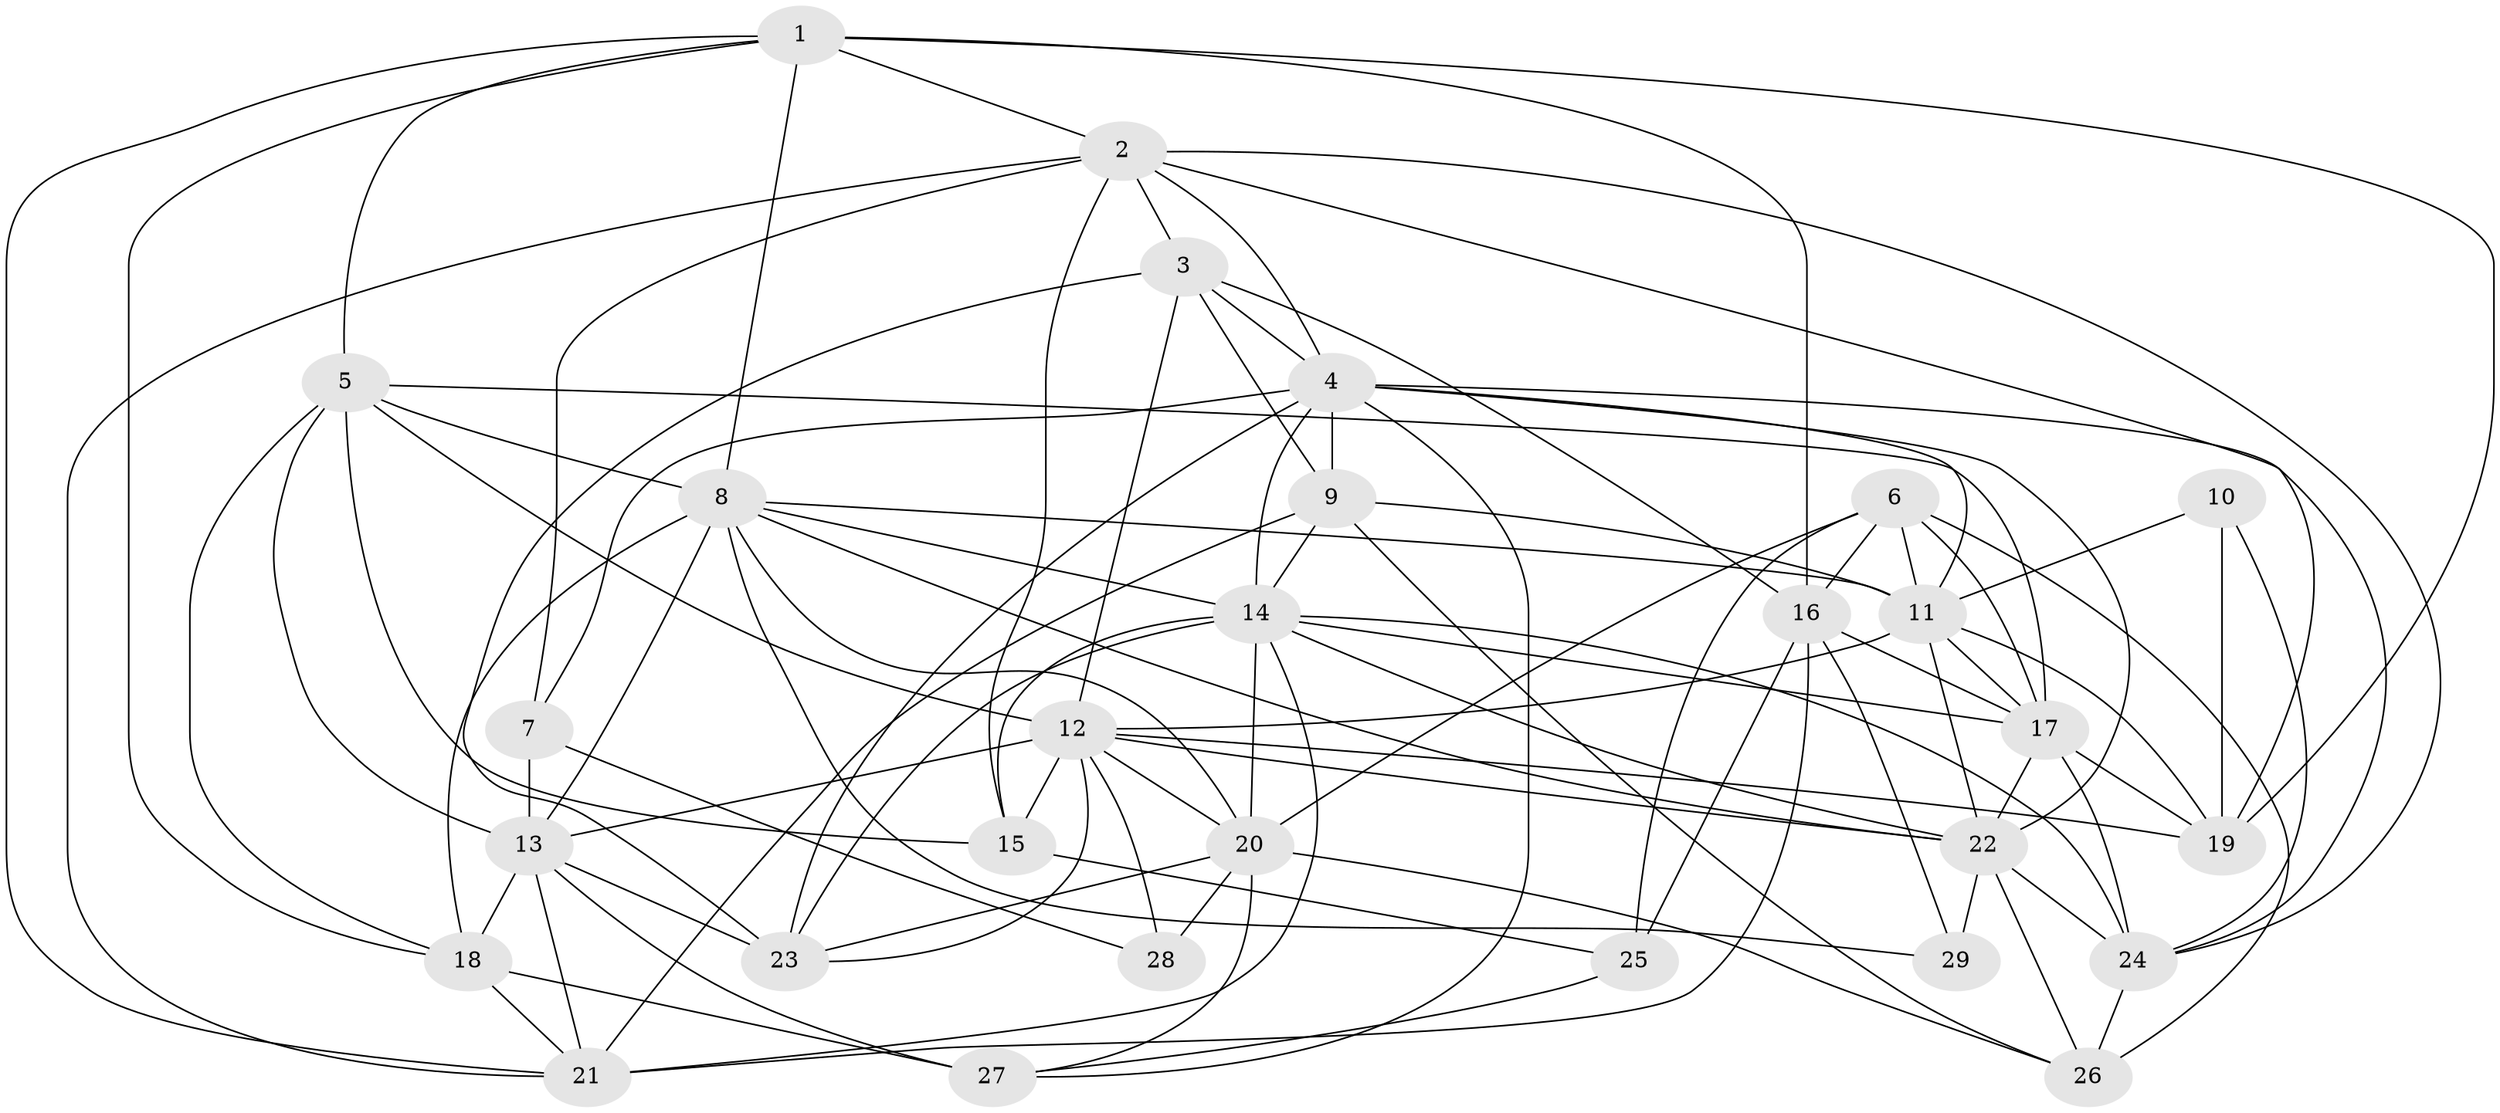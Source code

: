 // original degree distribution, {4: 1.0}
// Generated by graph-tools (version 1.1) at 2025/54/03/04/25 22:54:03]
// undirected, 29 vertices, 96 edges
graph export_dot {
  node [color=gray90,style=filled];
  1;
  2;
  3;
  4;
  5;
  6;
  7;
  8;
  9;
  10;
  11;
  12;
  13;
  14;
  15;
  16;
  17;
  18;
  19;
  20;
  21;
  22;
  23;
  24;
  25;
  26;
  27;
  28;
  29;
  1 -- 2 [weight=1.0];
  1 -- 5 [weight=1.0];
  1 -- 8 [weight=1.0];
  1 -- 16 [weight=2.0];
  1 -- 18 [weight=1.0];
  1 -- 19 [weight=1.0];
  1 -- 21 [weight=1.0];
  2 -- 3 [weight=3.0];
  2 -- 4 [weight=1.0];
  2 -- 7 [weight=2.0];
  2 -- 15 [weight=2.0];
  2 -- 19 [weight=1.0];
  2 -- 21 [weight=1.0];
  2 -- 24 [weight=1.0];
  3 -- 4 [weight=1.0];
  3 -- 9 [weight=2.0];
  3 -- 12 [weight=1.0];
  3 -- 16 [weight=2.0];
  3 -- 23 [weight=1.0];
  4 -- 7 [weight=1.0];
  4 -- 9 [weight=2.0];
  4 -- 11 [weight=1.0];
  4 -- 14 [weight=1.0];
  4 -- 22 [weight=2.0];
  4 -- 23 [weight=1.0];
  4 -- 24 [weight=1.0];
  4 -- 27 [weight=1.0];
  5 -- 8 [weight=2.0];
  5 -- 12 [weight=1.0];
  5 -- 13 [weight=1.0];
  5 -- 15 [weight=1.0];
  5 -- 17 [weight=1.0];
  5 -- 18 [weight=1.0];
  6 -- 11 [weight=1.0];
  6 -- 16 [weight=2.0];
  6 -- 17 [weight=1.0];
  6 -- 20 [weight=2.0];
  6 -- 25 [weight=1.0];
  6 -- 26 [weight=1.0];
  7 -- 13 [weight=2.0];
  7 -- 28 [weight=1.0];
  8 -- 11 [weight=1.0];
  8 -- 13 [weight=1.0];
  8 -- 14 [weight=1.0];
  8 -- 18 [weight=1.0];
  8 -- 20 [weight=1.0];
  8 -- 22 [weight=1.0];
  8 -- 29 [weight=1.0];
  9 -- 11 [weight=1.0];
  9 -- 14 [weight=1.0];
  9 -- 21 [weight=1.0];
  9 -- 26 [weight=1.0];
  10 -- 11 [weight=1.0];
  10 -- 19 [weight=1.0];
  10 -- 24 [weight=2.0];
  11 -- 12 [weight=1.0];
  11 -- 17 [weight=1.0];
  11 -- 19 [weight=2.0];
  11 -- 22 [weight=1.0];
  12 -- 13 [weight=1.0];
  12 -- 15 [weight=1.0];
  12 -- 19 [weight=2.0];
  12 -- 20 [weight=1.0];
  12 -- 22 [weight=1.0];
  12 -- 23 [weight=1.0];
  12 -- 28 [weight=2.0];
  13 -- 18 [weight=2.0];
  13 -- 21 [weight=1.0];
  13 -- 23 [weight=1.0];
  13 -- 27 [weight=1.0];
  14 -- 15 [weight=1.0];
  14 -- 17 [weight=1.0];
  14 -- 20 [weight=1.0];
  14 -- 21 [weight=1.0];
  14 -- 22 [weight=1.0];
  14 -- 23 [weight=1.0];
  14 -- 24 [weight=1.0];
  15 -- 25 [weight=1.0];
  16 -- 17 [weight=1.0];
  16 -- 21 [weight=2.0];
  16 -- 25 [weight=1.0];
  16 -- 29 [weight=2.0];
  17 -- 19 [weight=1.0];
  17 -- 22 [weight=1.0];
  17 -- 24 [weight=1.0];
  18 -- 21 [weight=1.0];
  18 -- 27 [weight=2.0];
  20 -- 23 [weight=1.0];
  20 -- 26 [weight=2.0];
  20 -- 27 [weight=1.0];
  20 -- 28 [weight=1.0];
  22 -- 24 [weight=1.0];
  22 -- 26 [weight=1.0];
  22 -- 29 [weight=1.0];
  24 -- 26 [weight=3.0];
  25 -- 27 [weight=1.0];
}
